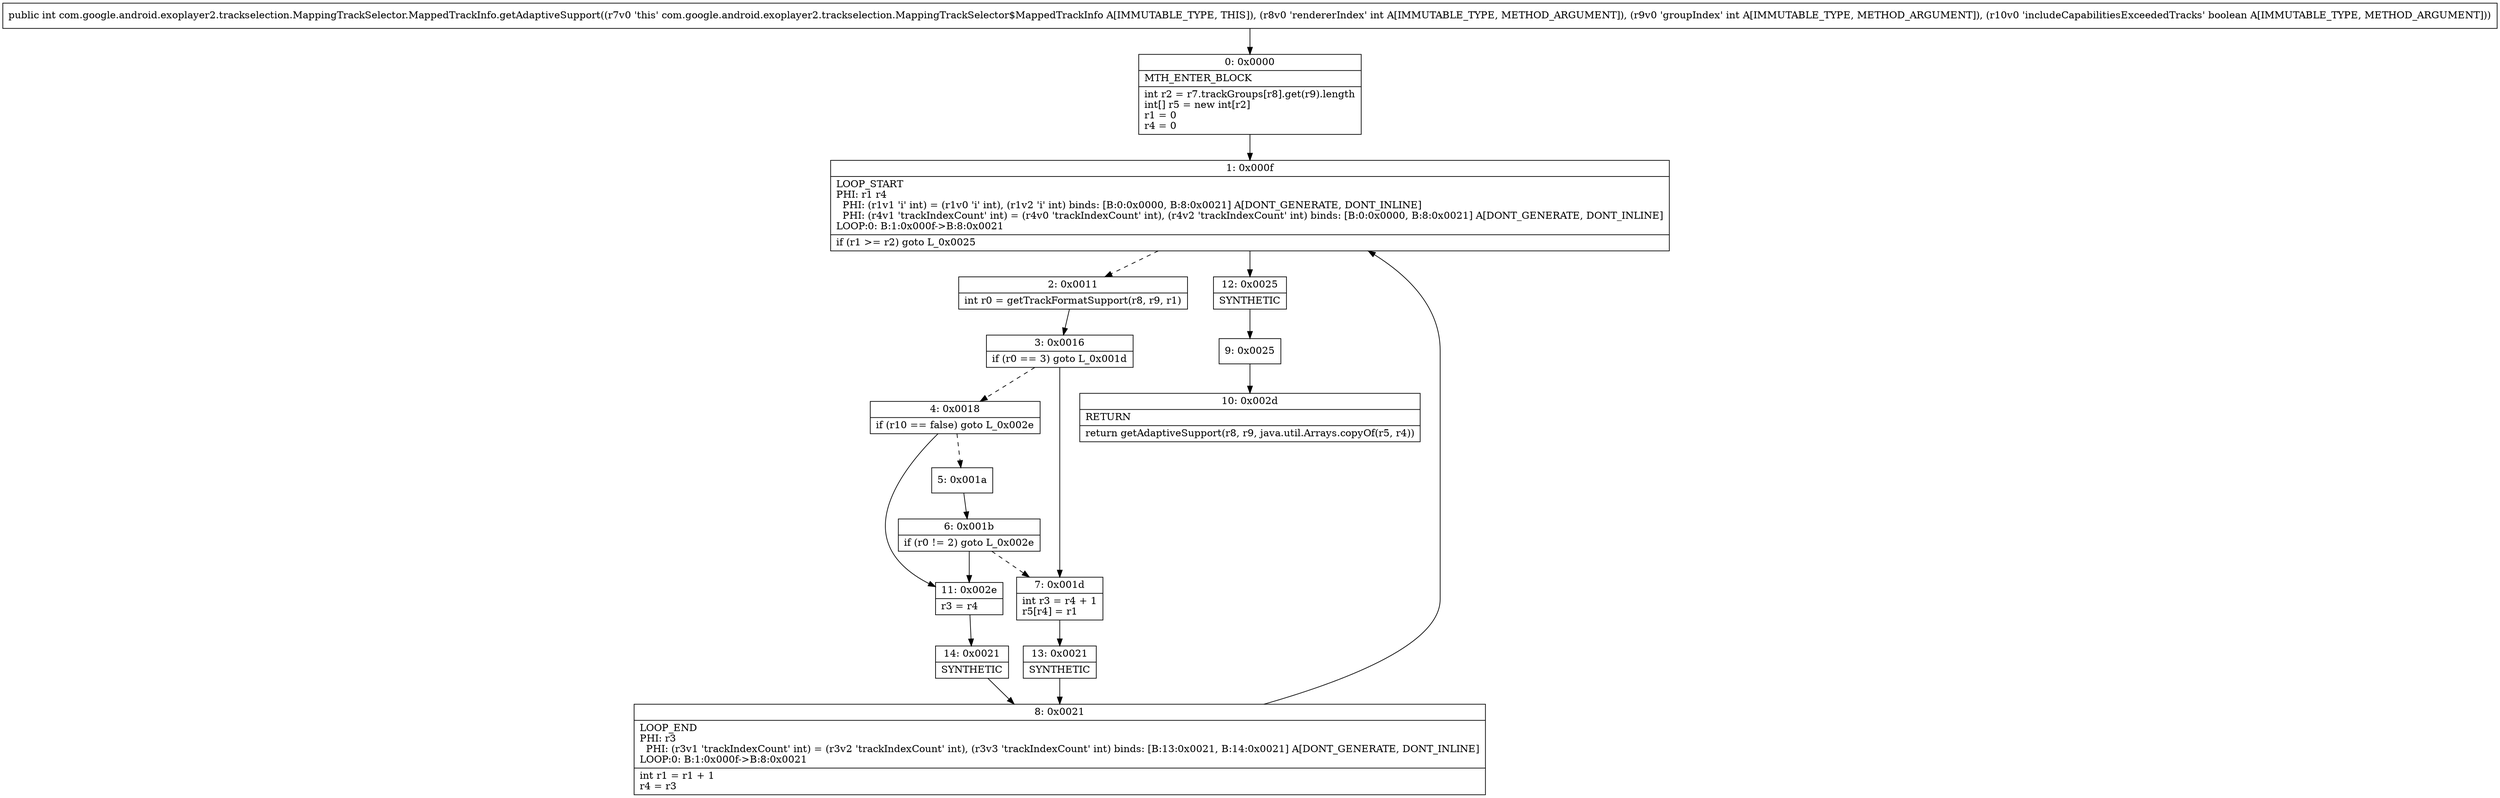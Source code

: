 digraph "CFG forcom.google.android.exoplayer2.trackselection.MappingTrackSelector.MappedTrackInfo.getAdaptiveSupport(IIZ)I" {
Node_0 [shape=record,label="{0\:\ 0x0000|MTH_ENTER_BLOCK\l|int r2 = r7.trackGroups[r8].get(r9).length\lint[] r5 = new int[r2]\lr1 = 0\lr4 = 0\l}"];
Node_1 [shape=record,label="{1\:\ 0x000f|LOOP_START\lPHI: r1 r4 \l  PHI: (r1v1 'i' int) = (r1v0 'i' int), (r1v2 'i' int) binds: [B:0:0x0000, B:8:0x0021] A[DONT_GENERATE, DONT_INLINE]\l  PHI: (r4v1 'trackIndexCount' int) = (r4v0 'trackIndexCount' int), (r4v2 'trackIndexCount' int) binds: [B:0:0x0000, B:8:0x0021] A[DONT_GENERATE, DONT_INLINE]\lLOOP:0: B:1:0x000f\-\>B:8:0x0021\l|if (r1 \>= r2) goto L_0x0025\l}"];
Node_2 [shape=record,label="{2\:\ 0x0011|int r0 = getTrackFormatSupport(r8, r9, r1)\l}"];
Node_3 [shape=record,label="{3\:\ 0x0016|if (r0 == 3) goto L_0x001d\l}"];
Node_4 [shape=record,label="{4\:\ 0x0018|if (r10 == false) goto L_0x002e\l}"];
Node_5 [shape=record,label="{5\:\ 0x001a}"];
Node_6 [shape=record,label="{6\:\ 0x001b|if (r0 != 2) goto L_0x002e\l}"];
Node_7 [shape=record,label="{7\:\ 0x001d|int r3 = r4 + 1\lr5[r4] = r1\l}"];
Node_8 [shape=record,label="{8\:\ 0x0021|LOOP_END\lPHI: r3 \l  PHI: (r3v1 'trackIndexCount' int) = (r3v2 'trackIndexCount' int), (r3v3 'trackIndexCount' int) binds: [B:13:0x0021, B:14:0x0021] A[DONT_GENERATE, DONT_INLINE]\lLOOP:0: B:1:0x000f\-\>B:8:0x0021\l|int r1 = r1 + 1\lr4 = r3\l}"];
Node_9 [shape=record,label="{9\:\ 0x0025}"];
Node_10 [shape=record,label="{10\:\ 0x002d|RETURN\l|return getAdaptiveSupport(r8, r9, java.util.Arrays.copyOf(r5, r4))\l}"];
Node_11 [shape=record,label="{11\:\ 0x002e|r3 = r4\l}"];
Node_12 [shape=record,label="{12\:\ 0x0025|SYNTHETIC\l}"];
Node_13 [shape=record,label="{13\:\ 0x0021|SYNTHETIC\l}"];
Node_14 [shape=record,label="{14\:\ 0x0021|SYNTHETIC\l}"];
MethodNode[shape=record,label="{public int com.google.android.exoplayer2.trackselection.MappingTrackSelector.MappedTrackInfo.getAdaptiveSupport((r7v0 'this' com.google.android.exoplayer2.trackselection.MappingTrackSelector$MappedTrackInfo A[IMMUTABLE_TYPE, THIS]), (r8v0 'rendererIndex' int A[IMMUTABLE_TYPE, METHOD_ARGUMENT]), (r9v0 'groupIndex' int A[IMMUTABLE_TYPE, METHOD_ARGUMENT]), (r10v0 'includeCapabilitiesExceededTracks' boolean A[IMMUTABLE_TYPE, METHOD_ARGUMENT])) }"];
MethodNode -> Node_0;
Node_0 -> Node_1;
Node_1 -> Node_2[style=dashed];
Node_1 -> Node_12;
Node_2 -> Node_3;
Node_3 -> Node_4[style=dashed];
Node_3 -> Node_7;
Node_4 -> Node_5[style=dashed];
Node_4 -> Node_11;
Node_5 -> Node_6;
Node_6 -> Node_7[style=dashed];
Node_6 -> Node_11;
Node_7 -> Node_13;
Node_8 -> Node_1;
Node_9 -> Node_10;
Node_11 -> Node_14;
Node_12 -> Node_9;
Node_13 -> Node_8;
Node_14 -> Node_8;
}

